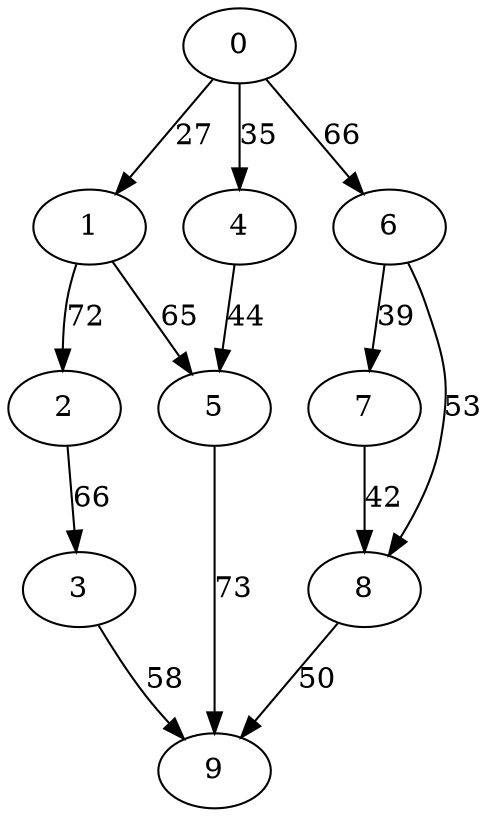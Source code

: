 digraph data5 {
0 -> 1 [ label = 27 ];
0 -> 4 [ label = 35 ];
0 -> 6 [ label = 66 ];
1 -> 2 [ label = 72 ];
1 -> 5 [ label = 65 ];
2 -> 3 [ label = 66 ];
3 -> 9 [ label = 58 ];
4 -> 5 [ label = 44 ];
5 -> 9 [ label = 73 ];
6 -> 7 [ label = 39 ];
6 -> 8 [ label = 53 ];
7 -> 8 [ label = 42 ];
8 -> 9 [ label = 50 ];
 }

